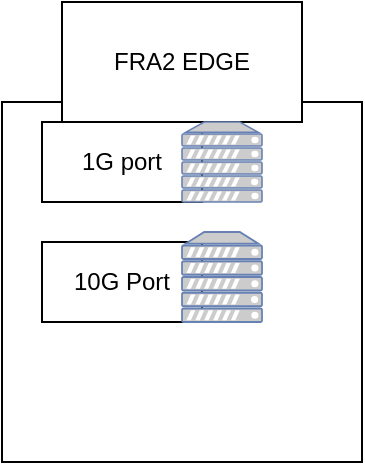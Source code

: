 <mxfile version="21.6.3" type="github">
  <diagram name="Page-1" id="tjqQiXtWdpssKUcMiCBm">
    <mxGraphModel dx="495" dy="480" grid="1" gridSize="10" guides="1" tooltips="1" connect="1" arrows="1" fold="1" page="1" pageScale="1" pageWidth="850" pageHeight="1100" math="0" shadow="0">
      <root>
        <mxCell id="0" />
        <mxCell id="1" parent="0" />
        <mxCell id="jZ6hPAQ1oBwTZIOt0e9O-1" value="" style="whiteSpace=wrap;html=1;aspect=fixed;" vertex="1" parent="1">
          <mxGeometry x="180" y="210" width="180" height="180" as="geometry" />
        </mxCell>
        <mxCell id="jZ6hPAQ1oBwTZIOt0e9O-2" value="FRA2 EDGE" style="whiteSpace=wrap;html=1;" vertex="1" parent="1">
          <mxGeometry x="210" y="160" width="120" height="60" as="geometry" />
        </mxCell>
        <mxCell id="jZ6hPAQ1oBwTZIOt0e9O-3" value="1G port" style="rounded=0;whiteSpace=wrap;html=1;" vertex="1" parent="1">
          <mxGeometry x="200" y="220" width="80" height="40" as="geometry" />
        </mxCell>
        <mxCell id="jZ6hPAQ1oBwTZIOt0e9O-4" value="10G Port" style="rounded=0;whiteSpace=wrap;html=1;" vertex="1" parent="1">
          <mxGeometry x="200" y="280" width="80" height="40" as="geometry" />
        </mxCell>
        <mxCell id="jZ6hPAQ1oBwTZIOt0e9O-5" value="" style="fontColor=#0066CC;verticalAlign=top;verticalLabelPosition=bottom;labelPosition=center;align=center;html=1;outlineConnect=0;fillColor=#CCCCCC;strokeColor=#6881B3;gradientColor=none;gradientDirection=north;strokeWidth=2;shape=mxgraph.networks.server;" vertex="1" parent="1">
          <mxGeometry x="270" y="220" width="40" height="40" as="geometry" />
        </mxCell>
        <mxCell id="jZ6hPAQ1oBwTZIOt0e9O-6" value="" style="fontColor=#0066CC;verticalAlign=top;verticalLabelPosition=bottom;labelPosition=center;align=center;html=1;outlineConnect=0;fillColor=#CCCCCC;strokeColor=#6881B3;gradientColor=none;gradientDirection=north;strokeWidth=2;shape=mxgraph.networks.server;" vertex="1" parent="1">
          <mxGeometry x="270" y="275" width="40" height="45" as="geometry" />
        </mxCell>
      </root>
    </mxGraphModel>
  </diagram>
</mxfile>
